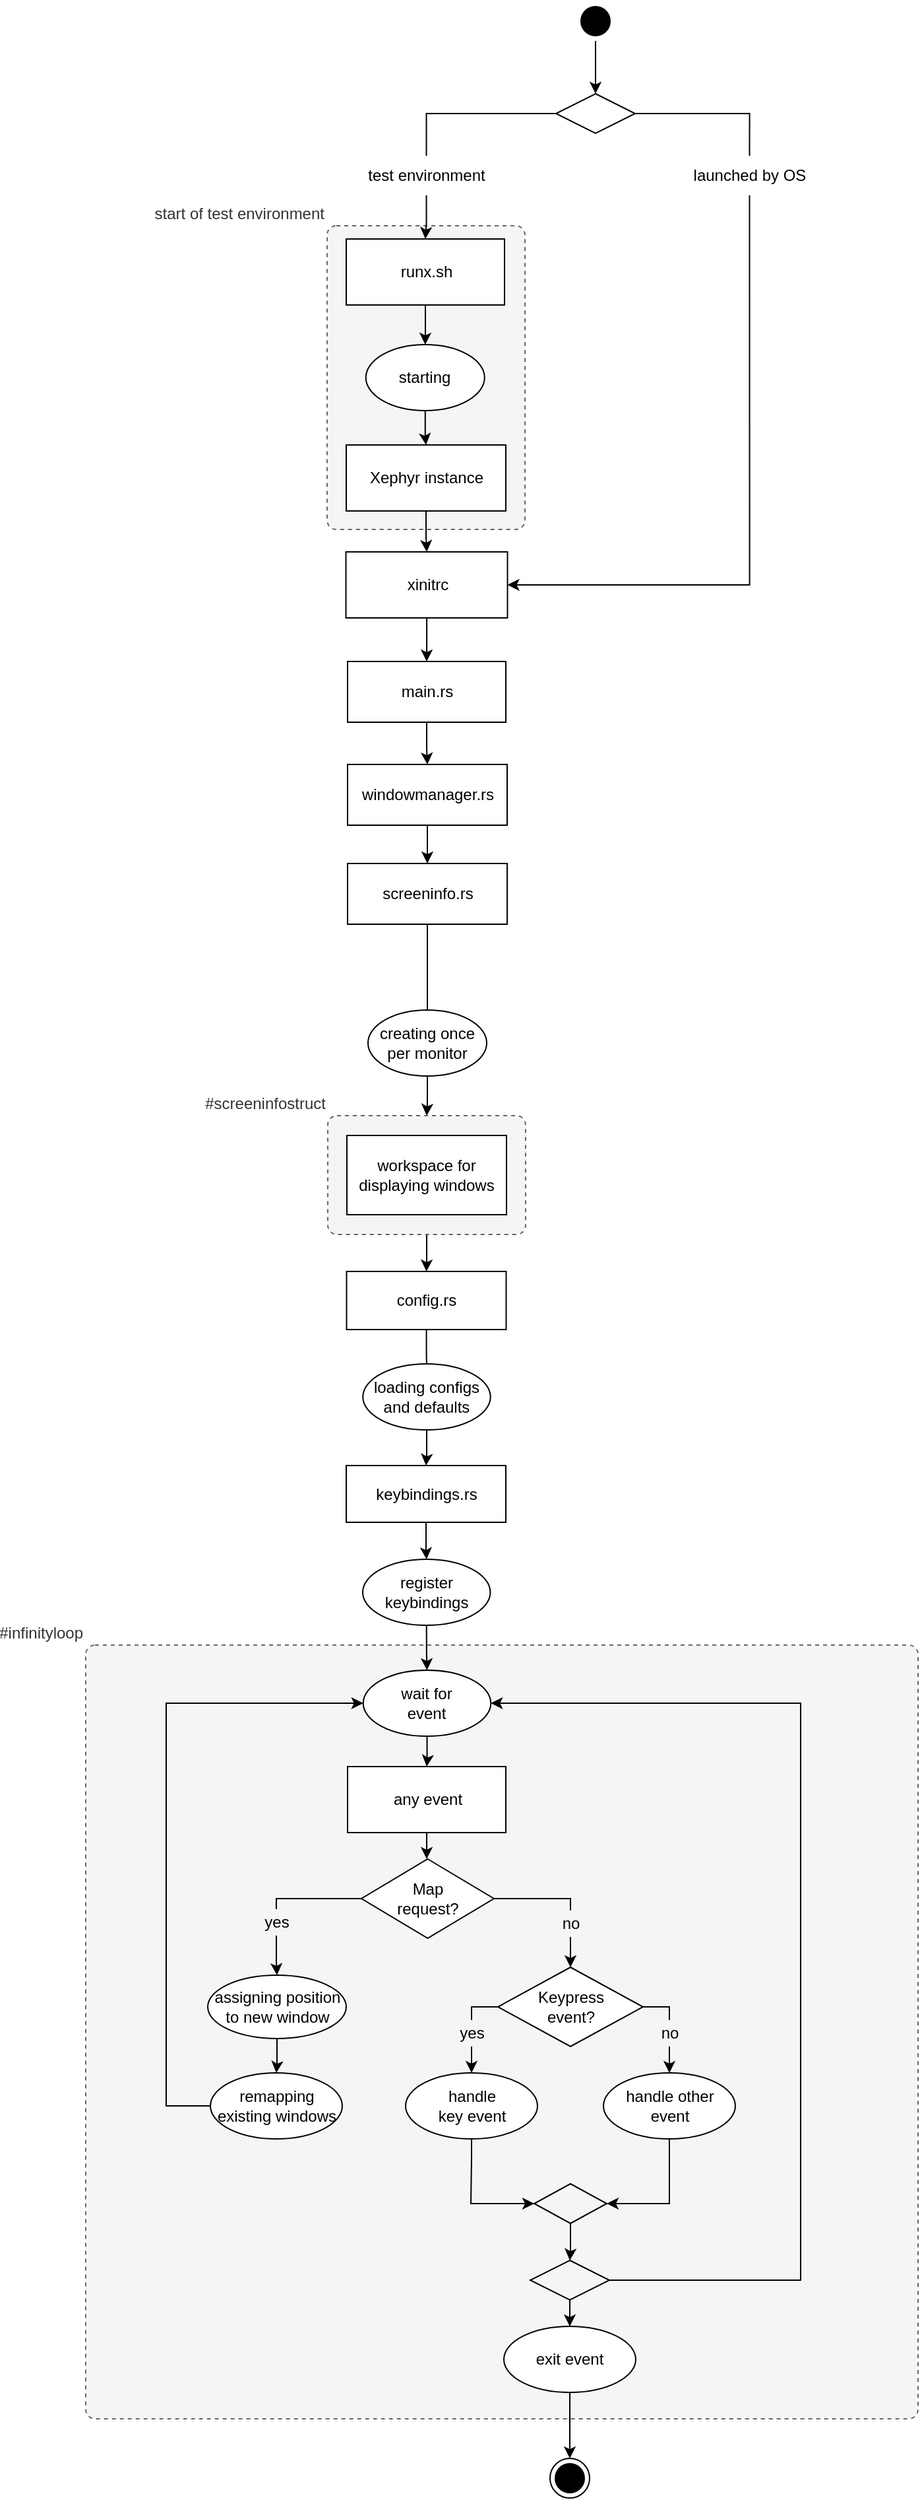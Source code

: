 <mxfile version="20.7.4" type="device"><diagram id="kgpKYQtTHZ0yAKxKKP6v" name="Page-1"><mxGraphModel dx="2497" dy="1008" grid="1" gridSize="10" guides="1" tooltips="1" connect="1" arrows="1" fold="1" page="1" pageScale="1" pageWidth="850" pageHeight="1100" math="0" shadow="0"><root><mxCell id="0"/><mxCell id="1" parent="0"/><mxCell id="HYk6gZlrDkIqmwLSNW1v-18" value="start of test environment" style="rounded=1;whiteSpace=wrap;html=1;absoluteArcSize=1;arcSize=14;strokeWidth=1;shadow=0;glass=0;sketch=0;fillStyle=solid;dashed=1;fillColor=#f5f5f5;strokeColor=#666666;fontColor=#333333;labelPosition=left;verticalLabelPosition=top;align=right;verticalAlign=bottom;" vertex="1" parent="1"><mxGeometry x="-578" y="230" width="150" height="230" as="geometry"/></mxCell><mxCell id="i3gQ5E33Jd56WvXm5--y-4" value="" style="edgeStyle=orthogonalEdgeStyle;rounded=0;orthogonalLoop=1;jettySize=auto;html=1;" parent="1" source="_90XsIIOohGPYgMMcxRd-68" target="_90XsIIOohGPYgMMcxRd-81" edge="1"><mxGeometry relative="1" as="geometry"/></mxCell><mxCell id="_90XsIIOohGPYgMMcxRd-68" value="#screeninfostruct" style="rounded=1;whiteSpace=wrap;html=1;absoluteArcSize=1;arcSize=14;strokeWidth=1;shadow=0;glass=0;sketch=0;fillStyle=solid;dashed=1;fillColor=#f5f5f5;strokeColor=#666666;fontColor=#333333;labelPosition=left;verticalLabelPosition=top;align=right;verticalAlign=bottom;" parent="1" vertex="1"><mxGeometry x="-577.5" y="904" width="150" height="90" as="geometry"/></mxCell><mxCell id="_90XsIIOohGPYgMMcxRd-1" value="#infinityloop" style="rounded=1;whiteSpace=wrap;html=1;absoluteArcSize=1;arcSize=14;strokeWidth=1;shadow=0;glass=0;sketch=0;fillStyle=solid;dashed=1;fillColor=#f5f5f5;strokeColor=#666666;fontColor=#333333;labelPosition=left;verticalLabelPosition=top;align=right;verticalAlign=bottom;" parent="1" vertex="1"><mxGeometry x="-761" y="1305" width="631" height="586" as="geometry"/></mxCell><mxCell id="HYk6gZlrDkIqmwLSNW1v-7" value="" style="edgeStyle=orthogonalEdgeStyle;rounded=0;orthogonalLoop=1;jettySize=auto;html=1;" edge="1" parent="1" source="_90XsIIOohGPYgMMcxRd-3" target="HYk6gZlrDkIqmwLSNW1v-6"><mxGeometry relative="1" as="geometry"/></mxCell><mxCell id="_90XsIIOohGPYgMMcxRd-3" value="" style="ellipse;html=1;shape=startState;fillColor=#000000;strokeColor=#000000;rounded=0;" parent="1" vertex="1"><mxGeometry x="-389.5" y="60" width="30" height="30" as="geometry"/></mxCell><mxCell id="HYk6gZlrDkIqmwLSNW1v-1" value="" style="edgeStyle=orthogonalEdgeStyle;rounded=0;orthogonalLoop=1;jettySize=auto;html=1;" edge="1" parent="1" source="_90XsIIOohGPYgMMcxRd-6" target="_90XsIIOohGPYgMMcxRd-74"><mxGeometry relative="1" as="geometry"/></mxCell><mxCell id="_90XsIIOohGPYgMMcxRd-6" value="runx.sh" style="html=1;rounded=0;" parent="1" vertex="1"><mxGeometry x="-563.5" y="240" width="120" height="50" as="geometry"/></mxCell><mxCell id="HYk6gZlrDkIqmwLSNW1v-5" style="edgeStyle=orthogonalEdgeStyle;rounded=0;orthogonalLoop=1;jettySize=auto;html=1;entryX=0.5;entryY=0;entryDx=0;entryDy=0;" edge="1" parent="1" source="_90XsIIOohGPYgMMcxRd-8" target="_90XsIIOohGPYgMMcxRd-12"><mxGeometry relative="1" as="geometry"/></mxCell><mxCell id="_90XsIIOohGPYgMMcxRd-8" value="xinitrc" style="html=1;rounded=0;" parent="1" vertex="1"><mxGeometry x="-563.75" y="477" width="122.5" height="50" as="geometry"/></mxCell><mxCell id="_90XsIIOohGPYgMMcxRd-11" value="" style="edgeStyle=orthogonalEdgeStyle;rounded=0;orthogonalLoop=1;jettySize=auto;html=1;" parent="1" source="_90XsIIOohGPYgMMcxRd-12" target="_90XsIIOohGPYgMMcxRd-15" edge="1"><mxGeometry relative="1" as="geometry"/></mxCell><mxCell id="_90XsIIOohGPYgMMcxRd-12" value="main.rs" style="whiteSpace=wrap;html=1;rounded=0;" parent="1" vertex="1"><mxGeometry x="-562.5" y="560" width="120" height="46" as="geometry"/></mxCell><mxCell id="i3gQ5E33Jd56WvXm5--y-1" value="" style="edgeStyle=orthogonalEdgeStyle;rounded=0;orthogonalLoop=1;jettySize=auto;html=1;" parent="1" source="_90XsIIOohGPYgMMcxRd-15" target="_90XsIIOohGPYgMMcxRd-64" edge="1"><mxGeometry relative="1" as="geometry"/></mxCell><mxCell id="_90XsIIOohGPYgMMcxRd-15" value="windowmanager.rs" style="whiteSpace=wrap;html=1;rounded=0;" parent="1" vertex="1"><mxGeometry x="-562.5" y="638" width="121" height="46" as="geometry"/></mxCell><mxCell id="_90XsIIOohGPYgMMcxRd-22" value="" style="ellipse;html=1;shape=endState;fillColor=#000000;strokeColor=#000000;rounded=0;" parent="1" vertex="1"><mxGeometry x="-409" y="1921" width="30" height="30" as="geometry"/></mxCell><mxCell id="_90XsIIOohGPYgMMcxRd-60" style="edgeStyle=orthogonalEdgeStyle;rounded=0;orthogonalLoop=1;jettySize=auto;html=1;entryX=0.5;entryY=0;entryDx=0;entryDy=0;entryPerimeter=0;fontFamily=Helvetica;fontSize=12;fontColor=default;startArrow=none;" parent="1" source="_90XsIIOohGPYgMMcxRd-49" target="_90XsIIOohGPYgMMcxRd-47" edge="1"><mxGeometry relative="1" as="geometry"/></mxCell><mxCell id="_90XsIIOohGPYgMMcxRd-62" style="edgeStyle=orthogonalEdgeStyle;rounded=0;orthogonalLoop=1;jettySize=auto;html=1;entryX=0.5;entryY=0;entryDx=0;entryDy=0;fontFamily=Helvetica;fontSize=12;fontColor=default;startArrow=none;" parent="1" source="_90XsIIOohGPYgMMcxRd-44" target="_90XsIIOohGPYgMMcxRd-38" edge="1"><mxGeometry relative="1" as="geometry"/></mxCell><mxCell id="_90XsIIOohGPYgMMcxRd-36" value="Map &lt;br&gt;request?" style="strokeWidth=1;html=1;shape=mxgraph.flowchart.decision;whiteSpace=wrap;" parent="1" vertex="1"><mxGeometry x="-552" y="1467" width="100.5" height="60" as="geometry"/></mxCell><mxCell id="_90XsIIOohGPYgMMcxRd-42" value="" style="edgeStyle=orthogonalEdgeStyle;rounded=0;orthogonalLoop=1;jettySize=auto;html=1;fontFamily=Helvetica;fontSize=12;fontColor=default;" parent="1" source="_90XsIIOohGPYgMMcxRd-38" target="_90XsIIOohGPYgMMcxRd-39" edge="1"><mxGeometry relative="1" as="geometry"/></mxCell><mxCell id="_90XsIIOohGPYgMMcxRd-38" value="assigning position to new window" style="ellipse;whiteSpace=wrap;html=1;rounded=0;" parent="1" vertex="1"><mxGeometry x="-668.5" y="1555" width="105" height="48" as="geometry"/></mxCell><mxCell id="R-vSd8NPkc3VisT7xNqV-7" style="edgeStyle=orthogonalEdgeStyle;rounded=0;orthogonalLoop=1;jettySize=auto;html=1;entryX=0;entryY=0.5;entryDx=0;entryDy=0;" parent="1" source="_90XsIIOohGPYgMMcxRd-39" target="R-vSd8NPkc3VisT7xNqV-1" edge="1"><mxGeometry relative="1" as="geometry"><Array as="points"><mxPoint x="-700" y="1654"/><mxPoint x="-700" y="1349"/></Array></mxGeometry></mxCell><mxCell id="_90XsIIOohGPYgMMcxRd-39" value="remapping existing windows" style="ellipse;whiteSpace=wrap;html=1;rounded=0;" parent="1" vertex="1"><mxGeometry x="-666.5" y="1629" width="100" height="50" as="geometry"/></mxCell><mxCell id="_90XsIIOohGPYgMMcxRd-43" value="" style="edgeStyle=orthogonalEdgeStyle;rounded=0;orthogonalLoop=1;jettySize=auto;html=1;fontFamily=Helvetica;fontSize=12;fontColor=default;" parent="1" source="_90XsIIOohGPYgMMcxRd-40" target="_90XsIIOohGPYgMMcxRd-36" edge="1"><mxGeometry relative="1" as="geometry"/></mxCell><mxCell id="_90XsIIOohGPYgMMcxRd-40" value="any event" style="html=1;rounded=0;" parent="1" vertex="1"><mxGeometry x="-562.5" y="1397" width="120" height="50" as="geometry"/></mxCell><mxCell id="_90XsIIOohGPYgMMcxRd-55" style="edgeStyle=orthogonalEdgeStyle;rounded=0;orthogonalLoop=1;jettySize=auto;html=1;exitX=0.5;exitY=1;exitDx=0;exitDy=0;entryX=0.5;entryY=0;entryDx=0;entryDy=0;fontFamily=Helvetica;fontSize=12;fontColor=default;startArrow=none;" parent="1" source="_90XsIIOohGPYgMMcxRd-52" target="_90XsIIOohGPYgMMcxRd-51" edge="1"><mxGeometry relative="1" as="geometry"/></mxCell><mxCell id="_90XsIIOohGPYgMMcxRd-58" style="edgeStyle=orthogonalEdgeStyle;rounded=0;orthogonalLoop=1;jettySize=auto;html=1;entryX=0.5;entryY=0;entryDx=0;entryDy=0;fontFamily=Helvetica;fontSize=12;fontColor=default;exitX=0.5;exitY=1;exitDx=0;exitDy=0;startArrow=none;" parent="1" source="_90XsIIOohGPYgMMcxRd-54" target="_90XsIIOohGPYgMMcxRd-57" edge="1"><mxGeometry relative="1" as="geometry"/></mxCell><mxCell id="_90XsIIOohGPYgMMcxRd-47" value="Keypress &lt;br&gt;event?" style="strokeWidth=1;html=1;shape=mxgraph.flowchart.decision;whiteSpace=wrap;" parent="1" vertex="1"><mxGeometry x="-448.5" y="1549" width="110" height="60" as="geometry"/></mxCell><mxCell id="_90XsIIOohGPYgMMcxRd-119" value="" style="edgeStyle=orthogonalEdgeStyle;rounded=0;orthogonalLoop=1;jettySize=auto;html=1;fontFamily=Helvetica;fontSize=12;fontColor=default;exitX=0.5;exitY=1;exitDx=0;exitDy=0;entryX=0;entryY=0.5;entryDx=0;entryDy=0;entryPerimeter=0;" parent="1" source="_90XsIIOohGPYgMMcxRd-51" target="_90XsIIOohGPYgMMcxRd-117" edge="1"><mxGeometry relative="1" as="geometry"><Array as="points"><mxPoint x="-469" y="1693"/><mxPoint x="-469" y="1728"/></Array></mxGeometry></mxCell><mxCell id="_90XsIIOohGPYgMMcxRd-51" value="handle&lt;br&gt;key event" style="ellipse;whiteSpace=wrap;html=1;rounded=0;" parent="1" vertex="1"><mxGeometry x="-518.5" y="1629" width="100" height="50" as="geometry"/></mxCell><mxCell id="_90XsIIOohGPYgMMcxRd-52" value="yes" style="text;html=1;strokeColor=none;fillColor=none;align=center;verticalAlign=middle;whiteSpace=wrap;rounded=0;strokeWidth=1;fontFamily=Helvetica;fontSize=12;fontColor=default;" parent="1" vertex="1"><mxGeometry x="-483.5" y="1589" width="30" height="20" as="geometry"/></mxCell><mxCell id="_90XsIIOohGPYgMMcxRd-56" value="" style="edgeStyle=orthogonalEdgeStyle;rounded=0;orthogonalLoop=1;jettySize=auto;html=1;exitX=0;exitY=0.5;exitDx=0;exitDy=0;exitPerimeter=0;entryX=0.5;entryY=0;entryDx=0;entryDy=0;fontFamily=Helvetica;fontSize=12;fontColor=default;endArrow=none;" parent="1" source="_90XsIIOohGPYgMMcxRd-47" target="_90XsIIOohGPYgMMcxRd-52" edge="1"><mxGeometry relative="1" as="geometry"><mxPoint x="-448.5" y="1579" as="sourcePoint"/><mxPoint x="-468.5" y="1629" as="targetPoint"/></mxGeometry></mxCell><mxCell id="_90XsIIOohGPYgMMcxRd-118" style="edgeStyle=orthogonalEdgeStyle;rounded=0;orthogonalLoop=1;jettySize=auto;html=1;entryX=1;entryY=0.5;entryDx=0;entryDy=0;entryPerimeter=0;fontFamily=Helvetica;fontSize=12;fontColor=default;" parent="1" source="_90XsIIOohGPYgMMcxRd-57" target="_90XsIIOohGPYgMMcxRd-117" edge="1"><mxGeometry relative="1" as="geometry"><Array as="points"><mxPoint x="-318" y="1728"/></Array></mxGeometry></mxCell><mxCell id="_90XsIIOohGPYgMMcxRd-57" value="handle other&lt;br&gt;event" style="ellipse;whiteSpace=wrap;html=1;rounded=0;" parent="1" vertex="1"><mxGeometry x="-368.5" y="1629" width="100" height="50" as="geometry"/></mxCell><mxCell id="_90XsIIOohGPYgMMcxRd-54" value="no" style="text;html=1;strokeColor=none;fillColor=none;align=center;verticalAlign=middle;whiteSpace=wrap;rounded=0;strokeWidth=1;fontFamily=Helvetica;fontSize=12;fontColor=default;" parent="1" vertex="1"><mxGeometry x="-333.5" y="1589" width="30" height="20" as="geometry"/></mxCell><mxCell id="_90XsIIOohGPYgMMcxRd-59" value="" style="edgeStyle=orthogonalEdgeStyle;rounded=0;orthogonalLoop=1;jettySize=auto;html=1;entryX=0.5;entryY=0;entryDx=0;entryDy=0;fontFamily=Helvetica;fontSize=12;fontColor=default;exitX=1;exitY=0.5;exitDx=0;exitDy=0;exitPerimeter=0;endArrow=none;" parent="1" source="_90XsIIOohGPYgMMcxRd-47" target="_90XsIIOohGPYgMMcxRd-54" edge="1"><mxGeometry relative="1" as="geometry"><mxPoint x="-338.5" y="1579" as="sourcePoint"/><mxPoint x="-318.5" y="1629" as="targetPoint"/></mxGeometry></mxCell><mxCell id="_90XsIIOohGPYgMMcxRd-49" value="no" style="text;html=1;strokeColor=none;fillColor=none;align=center;verticalAlign=middle;whiteSpace=wrap;rounded=0;strokeWidth=1;fontFamily=Helvetica;fontSize=12;fontColor=default;" parent="1" vertex="1"><mxGeometry x="-408.5" y="1506" width="30" height="20" as="geometry"/></mxCell><mxCell id="_90XsIIOohGPYgMMcxRd-61" value="" style="edgeStyle=orthogonalEdgeStyle;rounded=0;orthogonalLoop=1;jettySize=auto;html=1;entryX=0.5;entryY=0;entryDx=0;entryDy=0;entryPerimeter=0;fontFamily=Helvetica;fontSize=12;fontColor=default;endArrow=none;" parent="1" source="_90XsIIOohGPYgMMcxRd-36" target="_90XsIIOohGPYgMMcxRd-49" edge="1"><mxGeometry relative="1" as="geometry"><mxPoint x="-451.5" y="1497" as="sourcePoint"/><mxPoint x="-393.5" y="1549" as="targetPoint"/><Array as="points"><mxPoint x="-393.5" y="1497"/></Array></mxGeometry></mxCell><mxCell id="_90XsIIOohGPYgMMcxRd-44" value="yes" style="text;html=1;strokeColor=none;fillColor=none;align=center;verticalAlign=middle;whiteSpace=wrap;rounded=0;strokeWidth=1;fontFamily=Helvetica;fontSize=12;fontColor=default;" parent="1" vertex="1"><mxGeometry x="-631.5" y="1505" width="30" height="20" as="geometry"/></mxCell><mxCell id="_90XsIIOohGPYgMMcxRd-63" value="" style="edgeStyle=orthogonalEdgeStyle;rounded=0;orthogonalLoop=1;jettySize=auto;html=1;entryX=0.5;entryY=0;entryDx=0;entryDy=0;fontFamily=Helvetica;fontSize=12;fontColor=default;endArrow=none;" parent="1" source="_90XsIIOohGPYgMMcxRd-36" target="_90XsIIOohGPYgMMcxRd-44" edge="1"><mxGeometry relative="1" as="geometry"><mxPoint x="-552" y="1497" as="sourcePoint"/><mxPoint x="-616.5" y="1553" as="targetPoint"/><Array as="points"><mxPoint x="-616.5" y="1497"/></Array></mxGeometry></mxCell><mxCell id="i3gQ5E33Jd56WvXm5--y-2" value="" style="edgeStyle=orthogonalEdgeStyle;rounded=0;orthogonalLoop=1;jettySize=auto;html=1;startArrow=none;" parent="1" source="_90XsIIOohGPYgMMcxRd-66" target="_90XsIIOohGPYgMMcxRd-68" edge="1"><mxGeometry relative="1" as="geometry"/></mxCell><mxCell id="_90XsIIOohGPYgMMcxRd-64" value="screeninfo.rs" style="whiteSpace=wrap;html=1;rounded=0;" parent="1" vertex="1"><mxGeometry x="-562.49" y="713" width="121" height="46" as="geometry"/></mxCell><mxCell id="_90XsIIOohGPYgMMcxRd-65" value="workspace for displaying windows" style="whiteSpace=wrap;html=1;rounded=0;" parent="1" vertex="1"><mxGeometry x="-563" y="919" width="121" height="60" as="geometry"/></mxCell><mxCell id="HYk6gZlrDkIqmwLSNW1v-15" value="" style="edgeStyle=orthogonalEdgeStyle;rounded=0;orthogonalLoop=1;jettySize=auto;html=1;" edge="1" parent="1" source="_90XsIIOohGPYgMMcxRd-72" target="_90XsIIOohGPYgMMcxRd-8"><mxGeometry relative="1" as="geometry"/></mxCell><mxCell id="_90XsIIOohGPYgMMcxRd-72" value="Xephyr instance" style="whiteSpace=wrap;html=1;rounded=0;" parent="1" vertex="1"><mxGeometry x="-563.5" y="396" width="121" height="50" as="geometry"/></mxCell><mxCell id="i3gQ5E33Jd56WvXm5--y-7" value="" style="edgeStyle=orthogonalEdgeStyle;rounded=0;orthogonalLoop=1;jettySize=auto;html=1;startArrow=none;" parent="1" source="_90XsIIOohGPYgMMcxRd-83" target="_90XsIIOohGPYgMMcxRd-85" edge="1"><mxGeometry relative="1" as="geometry"/></mxCell><mxCell id="_90XsIIOohGPYgMMcxRd-81" value="config.rs" style="whiteSpace=wrap;html=1;rounded=0;" parent="1" vertex="1"><mxGeometry x="-563.25" y="1022" width="121" height="44" as="geometry"/></mxCell><mxCell id="i3gQ5E33Jd56WvXm5--y-9" value="" style="edgeStyle=orthogonalEdgeStyle;rounded=0;orthogonalLoop=1;jettySize=auto;html=1;" parent="1" source="_90XsIIOohGPYgMMcxRd-85" target="_90XsIIOohGPYgMMcxRd-86" edge="1"><mxGeometry relative="1" as="geometry"/></mxCell><mxCell id="_90XsIIOohGPYgMMcxRd-85" value="keybindings.rs" style="whiteSpace=wrap;html=1;rounded=0;" parent="1" vertex="1"><mxGeometry x="-563.5" y="1169" width="121" height="43" as="geometry"/></mxCell><mxCell id="i3gQ5E33Jd56WvXm5--y-10" value="" style="edgeStyle=orthogonalEdgeStyle;rounded=0;orthogonalLoop=1;jettySize=auto;html=1;" parent="1" source="_90XsIIOohGPYgMMcxRd-86" target="R-vSd8NPkc3VisT7xNqV-1" edge="1"><mxGeometry relative="1" as="geometry"/></mxCell><mxCell id="_90XsIIOohGPYgMMcxRd-86" value="register&lt;br&gt;keybindings" style="ellipse;whiteSpace=wrap;html=1;rounded=0;" parent="1" vertex="1"><mxGeometry x="-551" y="1240" width="96.75" height="50" as="geometry"/></mxCell><mxCell id="HYk6gZlrDkIqmwLSNW1v-2" value="" style="edgeStyle=orthogonalEdgeStyle;rounded=0;orthogonalLoop=1;jettySize=auto;html=1;" edge="1" parent="1" source="_90XsIIOohGPYgMMcxRd-74" target="_90XsIIOohGPYgMMcxRd-72"><mxGeometry relative="1" as="geometry"/></mxCell><mxCell id="_90XsIIOohGPYgMMcxRd-74" value="starting" style="ellipse;whiteSpace=wrap;html=1;rounded=0;" parent="1" vertex="1"><mxGeometry x="-548.62" y="320" width="90" height="50" as="geometry"/></mxCell><mxCell id="HYk6gZlrDkIqmwLSNW1v-24" style="edgeStyle=orthogonalEdgeStyle;rounded=0;orthogonalLoop=1;jettySize=auto;html=1;entryX=0.5;entryY=0;entryDx=0;entryDy=0;entryPerimeter=0;" edge="1" parent="1" source="_90XsIIOohGPYgMMcxRd-117" target="R-vSd8NPkc3VisT7xNqV-9"><mxGeometry relative="1" as="geometry"/></mxCell><mxCell id="_90XsIIOohGPYgMMcxRd-117" value="" style="strokeWidth=1;html=1;shape=mxgraph.flowchart.decision;whiteSpace=wrap;labelBackgroundColor=default;strokeColor=inherit;fontFamily=Helvetica;fontSize=12;fontColor=default;fillColor=none;" parent="1" vertex="1"><mxGeometry x="-421" y="1713" width="55" height="30" as="geometry"/></mxCell><mxCell id="R-vSd8NPkc3VisT7xNqV-4" value="" style="edgeStyle=orthogonalEdgeStyle;rounded=0;orthogonalLoop=1;jettySize=auto;html=1;" parent="1" source="R-vSd8NPkc3VisT7xNqV-1" target="_90XsIIOohGPYgMMcxRd-40" edge="1"><mxGeometry relative="1" as="geometry"/></mxCell><mxCell id="R-vSd8NPkc3VisT7xNqV-1" value="wait for&lt;br&gt;event" style="ellipse;whiteSpace=wrap;html=1;rounded=0;" parent="1" vertex="1"><mxGeometry x="-550.63" y="1324" width="96.75" height="50" as="geometry"/></mxCell><mxCell id="HYk6gZlrDkIqmwLSNW1v-22" value="" style="edgeStyle=orthogonalEdgeStyle;rounded=0;orthogonalLoop=1;jettySize=auto;html=1;" edge="1" parent="1" source="R-vSd8NPkc3VisT7xNqV-9" target="HYk6gZlrDkIqmwLSNW1v-19"><mxGeometry relative="1" as="geometry"/></mxCell><mxCell id="HYk6gZlrDkIqmwLSNW1v-26" style="edgeStyle=orthogonalEdgeStyle;rounded=0;orthogonalLoop=1;jettySize=auto;html=1;entryX=1;entryY=0.5;entryDx=0;entryDy=0;" edge="1" parent="1" source="R-vSd8NPkc3VisT7xNqV-9" target="R-vSd8NPkc3VisT7xNqV-1"><mxGeometry relative="1" as="geometry"><Array as="points"><mxPoint x="-219" y="1786"/><mxPoint x="-219" y="1349"/></Array></mxGeometry></mxCell><mxCell id="R-vSd8NPkc3VisT7xNqV-9" value="" style="strokeWidth=1;html=1;shape=mxgraph.flowchart.decision;whiteSpace=wrap;labelBackgroundColor=default;strokeColor=inherit;fontFamily=Helvetica;fontSize=12;fontColor=default;fillColor=none;" parent="1" vertex="1"><mxGeometry x="-424" y="1771" width="60" height="30" as="geometry"/></mxCell><mxCell id="_90XsIIOohGPYgMMcxRd-66" value="creating once per monitor" style="ellipse;whiteSpace=wrap;html=1;rounded=0;" parent="1" vertex="1"><mxGeometry x="-547" y="824" width="90" height="50" as="geometry"/></mxCell><mxCell id="i3gQ5E33Jd56WvXm5--y-3" value="" style="edgeStyle=orthogonalEdgeStyle;rounded=0;orthogonalLoop=1;jettySize=auto;html=1;endArrow=none;" parent="1" source="_90XsIIOohGPYgMMcxRd-64" target="_90XsIIOohGPYgMMcxRd-66" edge="1"><mxGeometry relative="1" as="geometry"><mxPoint x="-502" y="804" as="sourcePoint"/><mxPoint x="-501.2" y="914" as="targetPoint"/></mxGeometry></mxCell><mxCell id="_90XsIIOohGPYgMMcxRd-83" value="loading configs&lt;br&gt;and defaults" style="ellipse;whiteSpace=wrap;html=1;rounded=0;" parent="1" vertex="1"><mxGeometry x="-550.88" y="1092" width="96.75" height="50" as="geometry"/></mxCell><mxCell id="i3gQ5E33Jd56WvXm5--y-8" value="" style="edgeStyle=orthogonalEdgeStyle;rounded=0;orthogonalLoop=1;jettySize=auto;html=1;endArrow=none;" parent="1" source="_90XsIIOohGPYgMMcxRd-81" target="_90XsIIOohGPYgMMcxRd-83" edge="1"><mxGeometry relative="1" as="geometry"><mxPoint x="-502.7" y="1086" as="sourcePoint"/><mxPoint x="-503.5" y="1187" as="targetPoint"/></mxGeometry></mxCell><mxCell id="HYk6gZlrDkIqmwLSNW1v-8" style="edgeStyle=orthogonalEdgeStyle;rounded=0;orthogonalLoop=1;jettySize=auto;html=1;exitX=0.5;exitY=1;exitDx=0;exitDy=0;startArrow=none;" edge="1" parent="1" source="HYk6gZlrDkIqmwLSNW1v-16" target="_90XsIIOohGPYgMMcxRd-6"><mxGeometry relative="1" as="geometry"/></mxCell><mxCell id="HYk6gZlrDkIqmwLSNW1v-6" value="" style="strokeWidth=1;html=1;shape=mxgraph.flowchart.decision;whiteSpace=wrap;labelBackgroundColor=default;strokeColor=inherit;fontFamily=Helvetica;fontSize=12;fontColor=default;fillColor=none;" vertex="1" parent="1"><mxGeometry x="-404.5" y="130" width="60" height="30" as="geometry"/></mxCell><mxCell id="HYk6gZlrDkIqmwLSNW1v-14" style="edgeStyle=orthogonalEdgeStyle;rounded=0;orthogonalLoop=1;jettySize=auto;html=1;exitX=0.5;exitY=1;exitDx=0;exitDy=0;entryX=1;entryY=0.5;entryDx=0;entryDy=0;" edge="1" parent="1" source="HYk6gZlrDkIqmwLSNW1v-10" target="_90XsIIOohGPYgMMcxRd-8"><mxGeometry relative="1" as="geometry"><mxPoint x="-258" y="490" as="targetPoint"/></mxGeometry></mxCell><mxCell id="HYk6gZlrDkIqmwLSNW1v-10" value="launched by OS" style="text;html=1;strokeColor=none;fillColor=none;align=center;verticalAlign=middle;whiteSpace=wrap;rounded=0;" vertex="1" parent="1"><mxGeometry x="-310" y="177" width="104.5" height="30" as="geometry"/></mxCell><mxCell id="HYk6gZlrDkIqmwLSNW1v-13" value="" style="edgeStyle=orthogonalEdgeStyle;rounded=0;orthogonalLoop=1;jettySize=auto;html=1;entryX=0.5;entryY=0;entryDx=0;entryDy=0;exitX=1;exitY=0.5;exitDx=0;exitDy=0;exitPerimeter=0;endArrow=none;" edge="1" parent="1" source="HYk6gZlrDkIqmwLSNW1v-6" target="HYk6gZlrDkIqmwLSNW1v-10"><mxGeometry relative="1" as="geometry"><mxPoint x="-344.5" y="145" as="sourcePoint"/><mxPoint x="-442" y="378" as="targetPoint"/><Array as="points"/></mxGeometry></mxCell><mxCell id="HYk6gZlrDkIqmwLSNW1v-16" value="test environment" style="text;html=1;strokeColor=none;fillColor=none;align=center;verticalAlign=middle;whiteSpace=wrap;rounded=0;" vertex="1" parent="1"><mxGeometry x="-555" y="177" width="104.5" height="30" as="geometry"/></mxCell><mxCell id="HYk6gZlrDkIqmwLSNW1v-17" value="" style="edgeStyle=orthogonalEdgeStyle;rounded=0;orthogonalLoop=1;jettySize=auto;html=1;exitX=0;exitY=0.5;exitDx=0;exitDy=0;exitPerimeter=0;endArrow=none;" edge="1" parent="1" source="HYk6gZlrDkIqmwLSNW1v-6" target="HYk6gZlrDkIqmwLSNW1v-16"><mxGeometry relative="1" as="geometry"><mxPoint x="-404.5" y="145" as="sourcePoint"/><mxPoint x="-503.5" y="240" as="targetPoint"/></mxGeometry></mxCell><mxCell id="HYk6gZlrDkIqmwLSNW1v-21" value="" style="edgeStyle=orthogonalEdgeStyle;rounded=0;orthogonalLoop=1;jettySize=auto;html=1;" edge="1" parent="1" source="HYk6gZlrDkIqmwLSNW1v-19" target="_90XsIIOohGPYgMMcxRd-22"><mxGeometry relative="1" as="geometry"/></mxCell><mxCell id="HYk6gZlrDkIqmwLSNW1v-19" value="exit event" style="ellipse;whiteSpace=wrap;html=1;rounded=0;" vertex="1" parent="1"><mxGeometry x="-444" y="1821" width="100" height="50" as="geometry"/></mxCell></root></mxGraphModel></diagram></mxfile>